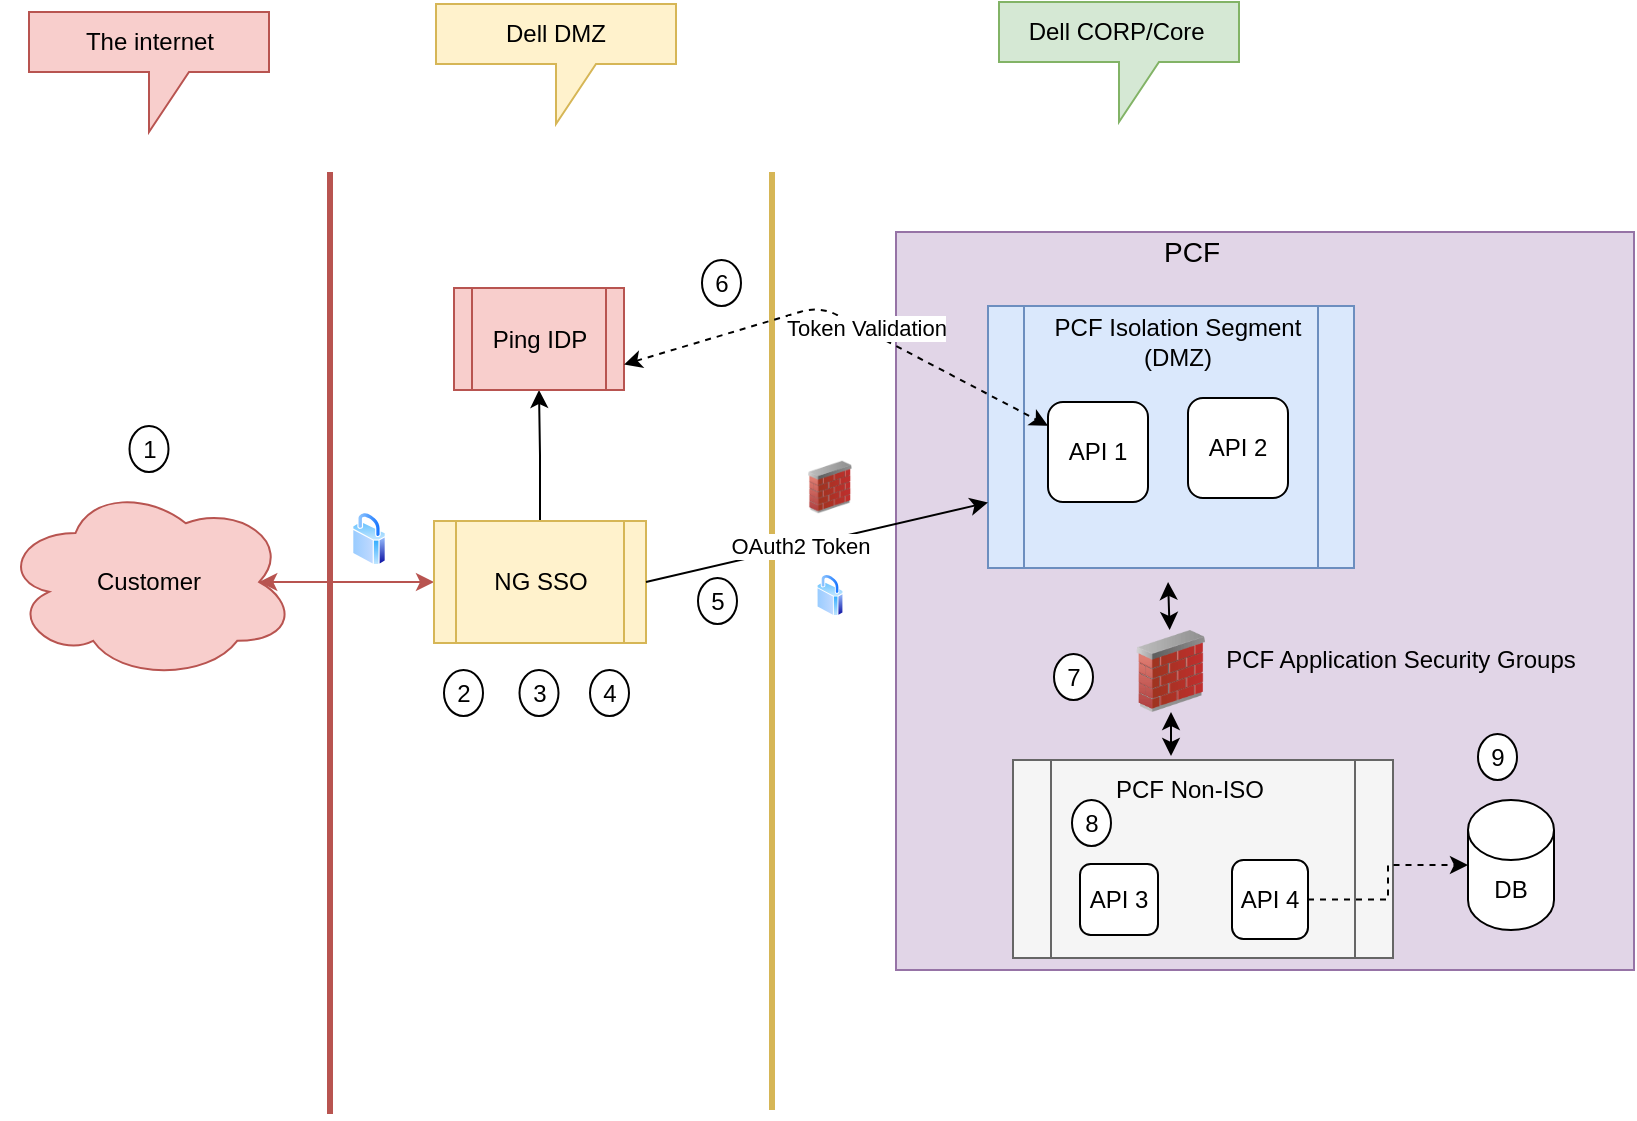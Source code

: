 <mxfile version="14.4.6" type="github">
  <diagram id="ACFHJaDp0CCpu47aHDbk" name="Page-1">
    <mxGraphModel dx="1362" dy="794" grid="0" gridSize="10" guides="1" tooltips="1" connect="1" arrows="1" fold="1" page="1" pageScale="1" pageWidth="850" pageHeight="1100" math="0" shadow="0">
      <root>
        <mxCell id="0" />
        <mxCell id="1" parent="0" />
        <mxCell id="2gQc0NYOQKcEP8dJCD8I-3" value="" style="whiteSpace=wrap;html=1;aspect=fixed;fillColor=#e1d5e7;strokeColor=#9673a6;" parent="1" vertex="1">
          <mxGeometry x="457" y="150" width="369" height="369" as="geometry" />
        </mxCell>
        <mxCell id="2gQc0NYOQKcEP8dJCD8I-4" value="" style="edgeStyle=orthogonalEdgeStyle;rounded=0;orthogonalLoop=1;jettySize=auto;html=1;strokeWidth=1;exitX=0.875;exitY=0.5;exitDx=0;exitDy=0;exitPerimeter=0;startArrow=classic;startFill=1;fillColor=#f8cecc;strokeColor=#b85450;" parent="1" source="2gQc0NYOQKcEP8dJCD8I-5" target="2gQc0NYOQKcEP8dJCD8I-9" edge="1">
          <mxGeometry relative="1" as="geometry" />
        </mxCell>
        <mxCell id="2gQc0NYOQKcEP8dJCD8I-5" value="Customer" style="ellipse;shape=cloud;whiteSpace=wrap;html=1;fillColor=#f8cecc;strokeColor=#b85450;" parent="1" vertex="1">
          <mxGeometry x="10" y="276" width="147" height="98" as="geometry" />
        </mxCell>
        <mxCell id="2gQc0NYOQKcEP8dJCD8I-6" value="" style="endArrow=none;html=1;strokeWidth=3;fillColor=#f8cecc;strokeColor=#b85450;" parent="1" edge="1">
          <mxGeometry width="50" height="50" relative="1" as="geometry">
            <mxPoint x="174" y="591" as="sourcePoint" />
            <mxPoint x="174" y="120" as="targetPoint" />
          </mxGeometry>
        </mxCell>
        <mxCell id="2gQc0NYOQKcEP8dJCD8I-7" value="" style="endArrow=none;html=1;strokeWidth=3;fillColor=#fff2cc;strokeColor=#d6b656;" parent="1" edge="1">
          <mxGeometry width="50" height="50" relative="1" as="geometry">
            <mxPoint x="395" y="589" as="sourcePoint" />
            <mxPoint x="395" y="120" as="targetPoint" />
          </mxGeometry>
        </mxCell>
        <mxCell id="WaRQv8ALURC7p492Pok6-5" value="" style="edgeStyle=orthogonalEdgeStyle;rounded=0;orthogonalLoop=1;jettySize=auto;html=1;" parent="1" source="2gQc0NYOQKcEP8dJCD8I-9" target="WaRQv8ALURC7p492Pok6-2" edge="1">
          <mxGeometry relative="1" as="geometry" />
        </mxCell>
        <mxCell id="2gQc0NYOQKcEP8dJCD8I-9" value="NG SSO" style="shape=process;whiteSpace=wrap;html=1;backgroundOutline=1;fillColor=#fff2cc;strokeColor=#d6b656;" parent="1" vertex="1">
          <mxGeometry x="226" y="294.5" width="106" height="61" as="geometry" />
        </mxCell>
        <mxCell id="2gQc0NYOQKcEP8dJCD8I-10" value="&lt;font style=&quot;font-size: 14px&quot;&gt;PCF&lt;/font&gt;" style="text;html=1;strokeColor=none;fillColor=none;align=center;verticalAlign=middle;whiteSpace=wrap;rounded=0;" parent="1" vertex="1">
          <mxGeometry x="585" y="150" width="40" height="20" as="geometry" />
        </mxCell>
        <mxCell id="2gQc0NYOQKcEP8dJCD8I-15" value="" style="aspect=fixed;perimeter=ellipsePerimeter;html=1;align=center;shadow=0;dashed=0;spacingTop=3;image;image=img/lib/active_directory/secure.svg;" parent="1" vertex="1">
          <mxGeometry x="185" y="290" width="17" height="26.56" as="geometry" />
        </mxCell>
        <mxCell id="2gQc0NYOQKcEP8dJCD8I-16" value="" style="aspect=fixed;perimeter=ellipsePerimeter;html=1;align=center;shadow=0;dashed=0;spacingTop=3;image;image=img/lib/active_directory/secure.svg;" parent="1" vertex="1">
          <mxGeometry x="417.28" y="321" width="13.44" height="21" as="geometry" />
        </mxCell>
        <mxCell id="2gQc0NYOQKcEP8dJCD8I-17" value="The internet" style="shape=callout;whiteSpace=wrap;html=1;perimeter=calloutPerimeter;fillColor=#f8cecc;strokeColor=#b85450;" parent="1" vertex="1">
          <mxGeometry x="23.5" y="40" width="120" height="60" as="geometry" />
        </mxCell>
        <mxCell id="2gQc0NYOQKcEP8dJCD8I-18" value="Dell DMZ" style="shape=callout;whiteSpace=wrap;html=1;perimeter=calloutPerimeter;fillColor=#fff2cc;strokeColor=#d6b656;" parent="1" vertex="1">
          <mxGeometry x="227" y="36" width="120" height="60" as="geometry" />
        </mxCell>
        <mxCell id="2gQc0NYOQKcEP8dJCD8I-19" value="Dell CORP/Core&amp;nbsp;" style="shape=callout;whiteSpace=wrap;html=1;perimeter=calloutPerimeter;fillColor=#d5e8d4;strokeColor=#82b366;" parent="1" vertex="1">
          <mxGeometry x="508.5" y="35" width="120" height="60" as="geometry" />
        </mxCell>
        <mxCell id="2gQc0NYOQKcEP8dJCD8I-31" value="" style="shape=process;whiteSpace=wrap;html=1;backgroundOutline=1;fillColor=#f5f5f5;strokeColor=#666666;fontColor=#333333;" parent="1" vertex="1">
          <mxGeometry x="515.5" y="414" width="190" height="99" as="geometry" />
        </mxCell>
        <mxCell id="2gQc0NYOQKcEP8dJCD8I-32" value="API 3" style="rounded=1;whiteSpace=wrap;html=1;" parent="1" vertex="1">
          <mxGeometry x="549" y="466" width="39" height="35.5" as="geometry" />
        </mxCell>
        <mxCell id="sr_w2F_qdbWmWLFcs-_W-18" value="" style="edgeStyle=orthogonalEdgeStyle;rounded=0;orthogonalLoop=1;jettySize=auto;html=1;dashed=1;" edge="1" parent="1" source="2gQc0NYOQKcEP8dJCD8I-33" target="sr_w2F_qdbWmWLFcs-_W-17">
          <mxGeometry relative="1" as="geometry" />
        </mxCell>
        <mxCell id="2gQc0NYOQKcEP8dJCD8I-33" value="API 4" style="rounded=1;whiteSpace=wrap;html=1;" parent="1" vertex="1">
          <mxGeometry x="625" y="464" width="38" height="39.5" as="geometry" />
        </mxCell>
        <mxCell id="2gQc0NYOQKcEP8dJCD8I-40" value="PCF Non-ISO" style="text;html=1;strokeColor=none;fillColor=none;align=center;verticalAlign=middle;whiteSpace=wrap;rounded=0;" parent="1" vertex="1">
          <mxGeometry x="539" y="419" width="130" height="20" as="geometry" />
        </mxCell>
        <mxCell id="sj-PamyHFuKPAxD5q3Vw-3" value="" style="image;html=1;image=img/lib/clip_art/networking/Firewall_02_128x128.png" parent="1" vertex="1">
          <mxGeometry x="413" y="260.5" width="22" height="34" as="geometry" />
        </mxCell>
        <mxCell id="sj-PamyHFuKPAxD5q3Vw-9" value="" style="image;html=1;image=img/lib/clip_art/networking/Firewall_02_128x128.png" parent="1" vertex="1">
          <mxGeometry x="571.5" y="349" width="46" height="41" as="geometry" />
        </mxCell>
        <mxCell id="_3BCGjxRRkY1fC-WPkbY-4" value="" style="group" parent="1" vertex="1" connectable="0">
          <mxGeometry x="503" y="187" width="183" height="131" as="geometry" />
        </mxCell>
        <mxCell id="2gQc0NYOQKcEP8dJCD8I-11" value="" style="shape=process;whiteSpace=wrap;html=1;backgroundOutline=1;fillColor=#dae8fc;strokeColor=#6c8ebf;" parent="_3BCGjxRRkY1fC-WPkbY-4" vertex="1">
          <mxGeometry width="183" height="131" as="geometry" />
        </mxCell>
        <mxCell id="2gQc0NYOQKcEP8dJCD8I-13" value="API 1" style="rounded=1;whiteSpace=wrap;html=1;" parent="_3BCGjxRRkY1fC-WPkbY-4" vertex="1">
          <mxGeometry x="30" y="48" width="50" height="50" as="geometry" />
        </mxCell>
        <mxCell id="2gQc0NYOQKcEP8dJCD8I-14" value="API 2" style="rounded=1;whiteSpace=wrap;html=1;" parent="_3BCGjxRRkY1fC-WPkbY-4" vertex="1">
          <mxGeometry x="100" y="46" width="50" height="50" as="geometry" />
        </mxCell>
        <mxCell id="2gQc0NYOQKcEP8dJCD8I-36" value="PCF Isolation Segment (DMZ)" style="text;html=1;strokeColor=none;fillColor=none;align=center;verticalAlign=middle;whiteSpace=wrap;rounded=0;" parent="_3BCGjxRRkY1fC-WPkbY-4" vertex="1">
          <mxGeometry x="30" y="8" width="130" height="20" as="geometry" />
        </mxCell>
        <mxCell id="_3BCGjxRRkY1fC-WPkbY-5" value="" style="endArrow=classic;startArrow=classic;html=1;entryX=0.492;entryY=1.053;entryDx=0;entryDy=0;entryPerimeter=0;" parent="1" source="sj-PamyHFuKPAxD5q3Vw-9" target="2gQc0NYOQKcEP8dJCD8I-11" edge="1">
          <mxGeometry width="50" height="50" relative="1" as="geometry">
            <mxPoint x="605" y="368" as="sourcePoint" />
            <mxPoint x="655" y="318" as="targetPoint" />
          </mxGeometry>
        </mxCell>
        <mxCell id="_3BCGjxRRkY1fC-WPkbY-6" value="" style="endArrow=classic;startArrow=classic;html=1;entryX=0.427;entryY=-0.35;entryDx=0;entryDy=0;entryPerimeter=0;exitX=0.5;exitY=1;exitDx=0;exitDy=0;" parent="1" source="sj-PamyHFuKPAxD5q3Vw-9" target="2gQc0NYOQKcEP8dJCD8I-40" edge="1">
          <mxGeometry width="50" height="50" relative="1" as="geometry">
            <mxPoint x="651" y="376" as="sourcePoint" />
            <mxPoint x="665" y="328" as="targetPoint" />
          </mxGeometry>
        </mxCell>
        <mxCell id="_3BCGjxRRkY1fC-WPkbY-8" value="PCF Application Security Groups" style="text;html=1;strokeColor=none;fillColor=none;align=center;verticalAlign=middle;whiteSpace=wrap;rounded=0;" parent="1" vertex="1">
          <mxGeometry x="617.5" y="354" width="183" height="20" as="geometry" />
        </mxCell>
        <mxCell id="WaRQv8ALURC7p492Pok6-2" value="Ping IDP" style="shape=process;whiteSpace=wrap;html=1;backgroundOutline=1;fillColor=#f8cecc;strokeColor=#b85450;" parent="1" vertex="1">
          <mxGeometry x="236" y="178" width="85" height="51" as="geometry" />
        </mxCell>
        <mxCell id="WaRQv8ALURC7p492Pok6-6" value="" style="endArrow=classic;html=1;entryX=0;entryY=0.75;entryDx=0;entryDy=0;exitX=1;exitY=0.5;exitDx=0;exitDy=0;" parent="1" source="2gQc0NYOQKcEP8dJCD8I-9" target="2gQc0NYOQKcEP8dJCD8I-11" edge="1">
          <mxGeometry width="50" height="50" relative="1" as="geometry">
            <mxPoint x="310" y="324.5" as="sourcePoint" />
            <mxPoint x="370" y="276" as="targetPoint" />
          </mxGeometry>
        </mxCell>
        <mxCell id="wIA6svj5qr99vfCQ4pqc-3" value="OAuth2 Token" style="edgeLabel;html=1;align=center;verticalAlign=middle;resizable=0;points=[];" parent="WaRQv8ALURC7p492Pok6-6" vertex="1" connectable="0">
          <mxGeometry x="-0.108" relative="1" as="geometry">
            <mxPoint as="offset" />
          </mxGeometry>
        </mxCell>
        <mxCell id="sr_w2F_qdbWmWLFcs-_W-2" value="" style="endArrow=classic;startArrow=classic;html=1;exitX=1;exitY=0.75;exitDx=0;exitDy=0;dashed=1;" edge="1" parent="1" source="WaRQv8ALURC7p492Pok6-2" target="2gQc0NYOQKcEP8dJCD8I-13">
          <mxGeometry width="50" height="50" relative="1" as="geometry">
            <mxPoint x="399" y="431" as="sourcePoint" />
            <mxPoint x="449" y="381" as="targetPoint" />
            <Array as="points">
              <mxPoint x="419" y="187" />
            </Array>
          </mxGeometry>
        </mxCell>
        <mxCell id="sr_w2F_qdbWmWLFcs-_W-3" value="Token Validation" style="edgeLabel;html=1;align=center;verticalAlign=middle;resizable=0;points=[];" vertex="1" connectable="0" parent="sr_w2F_qdbWmWLFcs-_W-2">
          <mxGeometry x="0.106" y="1" relative="1" as="geometry">
            <mxPoint as="offset" />
          </mxGeometry>
        </mxCell>
        <mxCell id="sr_w2F_qdbWmWLFcs-_W-4" value="1" style="ellipse;whiteSpace=wrap;html=1;" vertex="1" parent="1">
          <mxGeometry x="73.75" y="247" width="19.5" height="23" as="geometry" />
        </mxCell>
        <mxCell id="sr_w2F_qdbWmWLFcs-_W-5" value="2" style="ellipse;whiteSpace=wrap;html=1;" vertex="1" parent="1">
          <mxGeometry x="231" y="369" width="19.5" height="23" as="geometry" />
        </mxCell>
        <mxCell id="sr_w2F_qdbWmWLFcs-_W-6" value="3" style="ellipse;whiteSpace=wrap;html=1;" vertex="1" parent="1">
          <mxGeometry x="268.75" y="369" width="19.5" height="23" as="geometry" />
        </mxCell>
        <mxCell id="sr_w2F_qdbWmWLFcs-_W-7" value="5" style="ellipse;whiteSpace=wrap;html=1;" vertex="1" parent="1">
          <mxGeometry x="358" y="323" width="19.5" height="23" as="geometry" />
        </mxCell>
        <mxCell id="sr_w2F_qdbWmWLFcs-_W-10" value="4" style="ellipse;whiteSpace=wrap;html=1;" vertex="1" parent="1">
          <mxGeometry x="304" y="369" width="19.5" height="23" as="geometry" />
        </mxCell>
        <mxCell id="sr_w2F_qdbWmWLFcs-_W-11" value="6" style="ellipse;whiteSpace=wrap;html=1;" vertex="1" parent="1">
          <mxGeometry x="360" y="164" width="19.5" height="23" as="geometry" />
        </mxCell>
        <mxCell id="sr_w2F_qdbWmWLFcs-_W-14" value="7" style="ellipse;whiteSpace=wrap;html=1;" vertex="1" parent="1">
          <mxGeometry x="536" y="361" width="19.5" height="23" as="geometry" />
        </mxCell>
        <mxCell id="sr_w2F_qdbWmWLFcs-_W-15" value="8" style="ellipse;whiteSpace=wrap;html=1;" vertex="1" parent="1">
          <mxGeometry x="545" y="434" width="19.5" height="23" as="geometry" />
        </mxCell>
        <mxCell id="sr_w2F_qdbWmWLFcs-_W-17" value="DB" style="shape=cylinder3;whiteSpace=wrap;html=1;boundedLbl=1;backgroundOutline=1;size=15;" vertex="1" parent="1">
          <mxGeometry x="743" y="434" width="43" height="65" as="geometry" />
        </mxCell>
        <mxCell id="sr_w2F_qdbWmWLFcs-_W-19" value="9" style="ellipse;whiteSpace=wrap;html=1;" vertex="1" parent="1">
          <mxGeometry x="748" y="401" width="19.5" height="23" as="geometry" />
        </mxCell>
      </root>
    </mxGraphModel>
  </diagram>
</mxfile>
